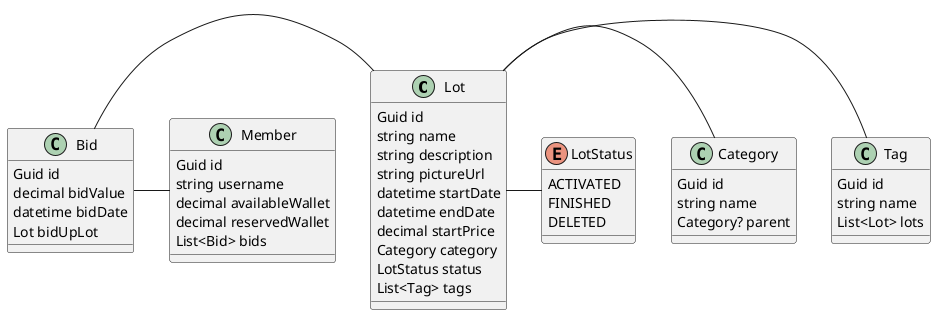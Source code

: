 @startuml

class Lot {
    Guid id
    string name
    string description
    string pictureUrl
    datetime startDate
    datetime endDate
    decimal startPrice
    Category category
    LotStatus status
    List<Tag> tags
}

class Tag {
    Guid id
    string name
    List<Lot> lots
}

class Category {
    Guid id
    string name
    Category? parent
}

class Bid {
    Guid id
    decimal bidValue
    datetime bidDate
    Lot bidUpLot
}

class Member {
    Guid id
    string username
    decimal availableWallet
    decimal reservedWallet
    List<Bid> bids
}

enum LotStatus {
    ACTIVATED
    FINISHED
    DELETED
}

Lot - Tag
Lot - Category
Bid - Lot
Bid - Member
Lot - LotStatus

@enduml